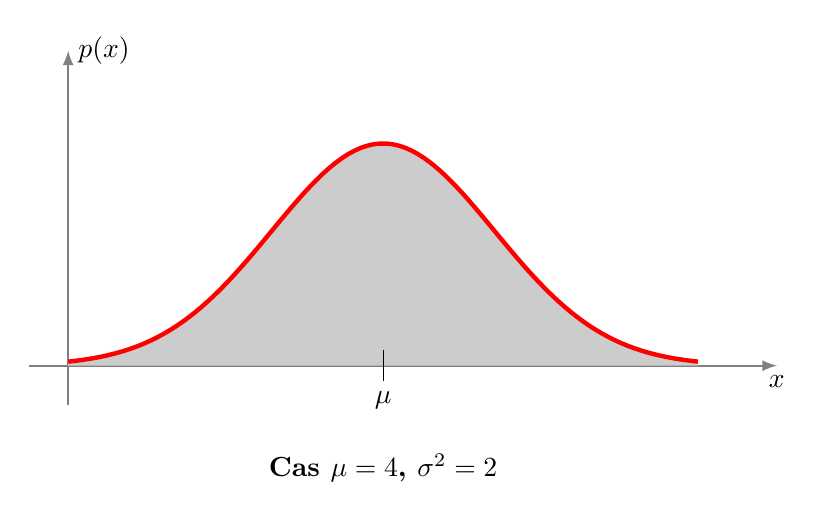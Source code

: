 \begin{tikzpicture}[scale=1]

% Esperance
    \def\mymu{4};

% variance
    \def\sigmadeux{2};

% Fonction
   %\def\fonction{ 1/(sqrt(2*3.14*\sigmadeux)) * exp{-1/2*1/\sigmadeux*(\x-\mu)*(\x-\mu)} };
   \def\fonction{ 10* (exp{-0.5*ln(2*pi*\sigmadeux)}) * (exp{-1/2*1/\sigmadeux*(\x-\mymu)*(\x-\mymu)}) };
   
% intervalle
    \def\a{8}; 


% Axes
    \draw[->,>=latex,thick, gray] (-0.5,0)--(\a+1,0) node[below,black] {$x$};
    \draw[->,>=latex,thick, gray] (0,-0.5)--(0,4) node[right,black] {$p(x)$};  


% Graphe et aire

\def\mymu{4};
\def\sigmadeux{2};
   \fill[black!20] (0,0) -- plot[domain=0:\a] ({\x},{\fonction}) -- (\a,0) -- cycle;
   \draw[ultra thick, color=red,domain=-0:\a,samples=100,variable=\x] plot ( {\x} , {\fonction} );


 \draw (\mymu,0.2) -- ++(0,-0.4) node[below] {$\mu$};

\node[below] at (4,-1) {\bf Cas $\mu=4$, $\sigma^2 = 2$};

% \node[below, inner sep=10pt] at (0.5,0) {\vphantom{$n=10$}};


% % Labels
%   \foreach \x/\xtext in {0/0, 1/1, 2/2}
%   \draw (\x cm,2pt) -- (\x cm,-2pt) node[anchor=north] {$\xtext$};
%   \draw (1pt,1cm) -- (-1pt,1cm) node[anchor=east] {$1$};
%   \node[below, inner sep=10pt] at (0.5,0) {\vphantom{$n=10$}};

\end{tikzpicture}
